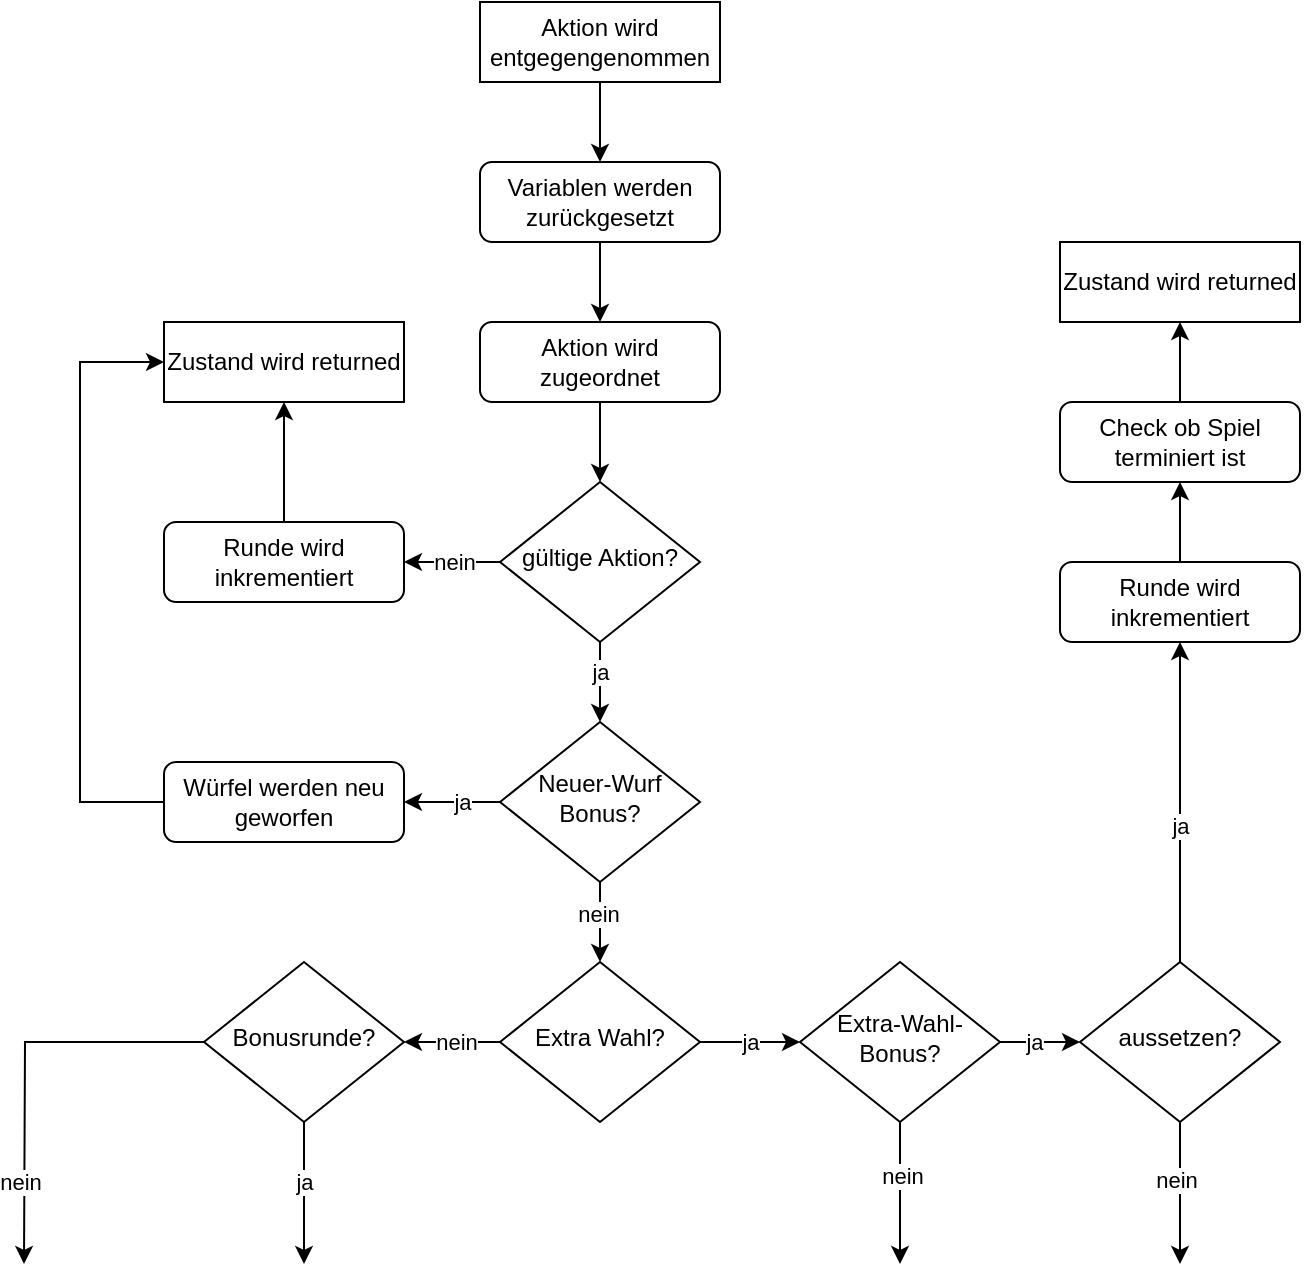 <mxfile version="22.1.4" type="device">
  <diagram id="C5RBs43oDa-KdzZeNtuy" name="Page-1">
    <mxGraphModel dx="1426" dy="797" grid="1" gridSize="10" guides="1" tooltips="1" connect="1" arrows="1" fold="1" page="1" pageScale="1" pageWidth="827" pageHeight="1169" math="0" shadow="0">
      <root>
        <mxCell id="WIyWlLk6GJQsqaUBKTNV-0" />
        <mxCell id="WIyWlLk6GJQsqaUBKTNV-1" parent="WIyWlLk6GJQsqaUBKTNV-0" />
        <mxCell id="wQBncykb8mncGLTDzhFL-85" style="edgeStyle=orthogonalEdgeStyle;rounded=0;orthogonalLoop=1;jettySize=auto;html=1;entryX=0.5;entryY=0;entryDx=0;entryDy=0;" parent="WIyWlLk6GJQsqaUBKTNV-1" source="wQBncykb8mncGLTDzhFL-16" target="wQBncykb8mncGLTDzhFL-22" edge="1">
          <mxGeometry relative="1" as="geometry" />
        </mxCell>
        <mxCell id="wQBncykb8mncGLTDzhFL-16" value="Aktion wird zugeordnet" style="rounded=1;whiteSpace=wrap;html=1;fontSize=12;glass=0;strokeWidth=1;shadow=0;" parent="WIyWlLk6GJQsqaUBKTNV-1" vertex="1">
          <mxGeometry x="320" y="200" width="120" height="40" as="geometry" />
        </mxCell>
        <mxCell id="wQBncykb8mncGLTDzhFL-28" style="edgeStyle=orthogonalEdgeStyle;rounded=0;orthogonalLoop=1;jettySize=auto;html=1;entryX=0.5;entryY=0;entryDx=0;entryDy=0;" parent="WIyWlLk6GJQsqaUBKTNV-1" source="wQBncykb8mncGLTDzhFL-17" target="wQBncykb8mncGLTDzhFL-16" edge="1">
          <mxGeometry relative="1" as="geometry" />
        </mxCell>
        <mxCell id="wQBncykb8mncGLTDzhFL-17" value="Variablen werden zurückgesetzt" style="rounded=1;whiteSpace=wrap;html=1;fontSize=12;glass=0;strokeWidth=1;shadow=0;" parent="WIyWlLk6GJQsqaUBKTNV-1" vertex="1">
          <mxGeometry x="320" y="120" width="120" height="40" as="geometry" />
        </mxCell>
        <mxCell id="wQBncykb8mncGLTDzhFL-38" style="edgeStyle=orthogonalEdgeStyle;rounded=0;orthogonalLoop=1;jettySize=auto;html=1;" parent="WIyWlLk6GJQsqaUBKTNV-1" source="wQBncykb8mncGLTDzhFL-18" edge="1">
          <mxGeometry relative="1" as="geometry">
            <mxPoint x="530" y="671" as="targetPoint" />
          </mxGeometry>
        </mxCell>
        <mxCell id="wQBncykb8mncGLTDzhFL-39" value="nein" style="edgeLabel;html=1;align=center;verticalAlign=middle;resizable=0;points=[];" parent="wQBncykb8mncGLTDzhFL-38" vertex="1" connectable="0">
          <mxGeometry x="-0.25" y="1" relative="1" as="geometry">
            <mxPoint as="offset" />
          </mxGeometry>
        </mxCell>
        <mxCell id="wQBncykb8mncGLTDzhFL-105" style="edgeStyle=orthogonalEdgeStyle;rounded=0;orthogonalLoop=1;jettySize=auto;html=1;" parent="WIyWlLk6GJQsqaUBKTNV-1" source="wQBncykb8mncGLTDzhFL-18" target="wQBncykb8mncGLTDzhFL-21" edge="1">
          <mxGeometry relative="1" as="geometry" />
        </mxCell>
        <mxCell id="wQBncykb8mncGLTDzhFL-160" value="ja" style="edgeLabel;html=1;align=center;verticalAlign=middle;resizable=0;points=[];" parent="wQBncykb8mncGLTDzhFL-105" vertex="1" connectable="0">
          <mxGeometry x="-0.15" y="-3" relative="1" as="geometry">
            <mxPoint y="-3" as="offset" />
          </mxGeometry>
        </mxCell>
        <mxCell id="wQBncykb8mncGLTDzhFL-18" value="Extra-Wahl-Bonus?" style="rhombus;whiteSpace=wrap;html=1;shadow=0;fontFamily=Helvetica;fontSize=12;align=center;strokeWidth=1;spacing=6;spacingTop=-4;" parent="WIyWlLk6GJQsqaUBKTNV-1" vertex="1">
          <mxGeometry x="480" y="520" width="100" height="80" as="geometry" />
        </mxCell>
        <mxCell id="wQBncykb8mncGLTDzhFL-106" style="edgeStyle=orthogonalEdgeStyle;rounded=0;orthogonalLoop=1;jettySize=auto;html=1;" parent="WIyWlLk6GJQsqaUBKTNV-1" source="wQBncykb8mncGLTDzhFL-21" edge="1">
          <mxGeometry relative="1" as="geometry">
            <mxPoint x="670" y="671" as="targetPoint" />
          </mxGeometry>
        </mxCell>
        <mxCell id="wQBncykb8mncGLTDzhFL-107" value="nein" style="edgeLabel;html=1;align=center;verticalAlign=middle;resizable=0;points=[];" parent="wQBncykb8mncGLTDzhFL-106" vertex="1" connectable="0">
          <mxGeometry x="-0.183" y="-2" relative="1" as="geometry">
            <mxPoint as="offset" />
          </mxGeometry>
        </mxCell>
        <mxCell id="wQBncykb8mncGLTDzhFL-108" style="edgeStyle=orthogonalEdgeStyle;rounded=0;orthogonalLoop=1;jettySize=auto;html=1;" parent="WIyWlLk6GJQsqaUBKTNV-1" source="wQBncykb8mncGLTDzhFL-21" target="wQBncykb8mncGLTDzhFL-57" edge="1">
          <mxGeometry relative="1" as="geometry" />
        </mxCell>
        <mxCell id="wQBncykb8mncGLTDzhFL-109" value="ja" style="edgeLabel;html=1;align=center;verticalAlign=middle;resizable=0;points=[];" parent="wQBncykb8mncGLTDzhFL-108" vertex="1" connectable="0">
          <mxGeometry x="-0.148" y="-2" relative="1" as="geometry">
            <mxPoint x="-2" as="offset" />
          </mxGeometry>
        </mxCell>
        <mxCell id="wQBncykb8mncGLTDzhFL-21" value="aussetzen?" style="rhombus;whiteSpace=wrap;html=1;shadow=0;fontFamily=Helvetica;fontSize=12;align=center;strokeWidth=1;spacing=6;spacingTop=-4;" parent="WIyWlLk6GJQsqaUBKTNV-1" vertex="1">
          <mxGeometry x="620" y="520" width="100" height="80" as="geometry" />
        </mxCell>
        <mxCell id="wQBncykb8mncGLTDzhFL-89" style="edgeStyle=orthogonalEdgeStyle;rounded=0;orthogonalLoop=1;jettySize=auto;html=1;" parent="WIyWlLk6GJQsqaUBKTNV-1" source="wQBncykb8mncGLTDzhFL-22" target="wQBncykb8mncGLTDzhFL-58" edge="1">
          <mxGeometry relative="1" as="geometry" />
        </mxCell>
        <mxCell id="wQBncykb8mncGLTDzhFL-90" value="nein" style="edgeLabel;html=1;align=center;verticalAlign=middle;resizable=0;points=[];" parent="wQBncykb8mncGLTDzhFL-89" vertex="1" connectable="0">
          <mxGeometry x="-0.04" relative="1" as="geometry">
            <mxPoint as="offset" />
          </mxGeometry>
        </mxCell>
        <mxCell id="wQBncykb8mncGLTDzhFL-135" style="edgeStyle=orthogonalEdgeStyle;rounded=0;orthogonalLoop=1;jettySize=auto;html=1;entryX=0.5;entryY=0;entryDx=0;entryDy=0;" parent="WIyWlLk6GJQsqaUBKTNV-1" source="wQBncykb8mncGLTDzhFL-22" target="wQBncykb8mncGLTDzhFL-134" edge="1">
          <mxGeometry relative="1" as="geometry" />
        </mxCell>
        <mxCell id="wQBncykb8mncGLTDzhFL-136" value="ja" style="edgeLabel;html=1;align=center;verticalAlign=middle;resizable=0;points=[];" parent="wQBncykb8mncGLTDzhFL-135" vertex="1" connectable="0">
          <mxGeometry x="-0.25" relative="1" as="geometry">
            <mxPoint as="offset" />
          </mxGeometry>
        </mxCell>
        <mxCell id="wQBncykb8mncGLTDzhFL-22" value="gültige Aktion?" style="rhombus;whiteSpace=wrap;html=1;shadow=0;fontFamily=Helvetica;fontSize=12;align=center;strokeWidth=1;spacing=6;spacingTop=-4;" parent="WIyWlLk6GJQsqaUBKTNV-1" vertex="1">
          <mxGeometry x="330" y="280" width="100" height="80" as="geometry" />
        </mxCell>
        <mxCell id="wQBncykb8mncGLTDzhFL-46" style="edgeStyle=orthogonalEdgeStyle;rounded=0;orthogonalLoop=1;jettySize=auto;html=1;" parent="WIyWlLk6GJQsqaUBKTNV-1" source="wQBncykb8mncGLTDzhFL-26" edge="1">
          <mxGeometry relative="1" as="geometry">
            <mxPoint x="232" y="671" as="targetPoint" />
          </mxGeometry>
        </mxCell>
        <mxCell id="wQBncykb8mncGLTDzhFL-161" value="ja" style="edgeLabel;html=1;align=center;verticalAlign=middle;resizable=0;points=[];" parent="wQBncykb8mncGLTDzhFL-46" vertex="1" connectable="0">
          <mxGeometry x="-0.157" y="-2" relative="1" as="geometry">
            <mxPoint x="2" as="offset" />
          </mxGeometry>
        </mxCell>
        <mxCell id="wQBncykb8mncGLTDzhFL-47" style="edgeStyle=orthogonalEdgeStyle;rounded=0;orthogonalLoop=1;jettySize=auto;html=1;" parent="WIyWlLk6GJQsqaUBKTNV-1" source="wQBncykb8mncGLTDzhFL-26" edge="1">
          <mxGeometry relative="1" as="geometry">
            <mxPoint x="92" y="671" as="targetPoint" />
          </mxGeometry>
        </mxCell>
        <mxCell id="wQBncykb8mncGLTDzhFL-163" value="nein" style="edgeLabel;html=1;align=center;verticalAlign=middle;resizable=0;points=[];" parent="wQBncykb8mncGLTDzhFL-47" vertex="1" connectable="0">
          <mxGeometry x="0.591" y="-2" relative="1" as="geometry">
            <mxPoint as="offset" />
          </mxGeometry>
        </mxCell>
        <mxCell id="wQBncykb8mncGLTDzhFL-26" value="Bonusrunde?" style="rhombus;whiteSpace=wrap;html=1;shadow=0;fontFamily=Helvetica;fontSize=12;align=center;strokeWidth=1;spacing=6;spacingTop=-4;" parent="WIyWlLk6GJQsqaUBKTNV-1" vertex="1">
          <mxGeometry x="182" y="520" width="100" height="80" as="geometry" />
        </mxCell>
        <mxCell id="wQBncykb8mncGLTDzhFL-31" style="edgeStyle=orthogonalEdgeStyle;rounded=0;orthogonalLoop=1;jettySize=auto;html=1;exitX=1;exitY=0.5;exitDx=0;exitDy=0;entryX=0;entryY=0.5;entryDx=0;entryDy=0;" parent="WIyWlLk6GJQsqaUBKTNV-1" source="wQBncykb8mncGLTDzhFL-27" target="wQBncykb8mncGLTDzhFL-18" edge="1">
          <mxGeometry relative="1" as="geometry" />
        </mxCell>
        <mxCell id="wQBncykb8mncGLTDzhFL-33" value="ja" style="edgeLabel;html=1;align=center;verticalAlign=middle;resizable=0;points=[];" parent="wQBncykb8mncGLTDzhFL-31" vertex="1" connectable="0">
          <mxGeometry x="-0.044" y="1" relative="1" as="geometry">
            <mxPoint x="1" y="1" as="offset" />
          </mxGeometry>
        </mxCell>
        <mxCell id="wQBncykb8mncGLTDzhFL-32" style="edgeStyle=orthogonalEdgeStyle;rounded=0;orthogonalLoop=1;jettySize=auto;html=1;exitX=0;exitY=0.5;exitDx=0;exitDy=0;entryX=1;entryY=0.5;entryDx=0;entryDy=0;" parent="WIyWlLk6GJQsqaUBKTNV-1" source="wQBncykb8mncGLTDzhFL-27" target="wQBncykb8mncGLTDzhFL-26" edge="1">
          <mxGeometry relative="1" as="geometry" />
        </mxCell>
        <mxCell id="wQBncykb8mncGLTDzhFL-34" value="nein" style="edgeLabel;html=1;align=center;verticalAlign=middle;resizable=0;points=[];" parent="wQBncykb8mncGLTDzhFL-32" vertex="1" connectable="0">
          <mxGeometry x="-0.178" y="-1" relative="1" as="geometry">
            <mxPoint x="-3" y="1" as="offset" />
          </mxGeometry>
        </mxCell>
        <mxCell id="wQBncykb8mncGLTDzhFL-27" value="Extra Wahl?" style="rhombus;whiteSpace=wrap;html=1;shadow=0;fontFamily=Helvetica;fontSize=12;align=center;strokeWidth=1;spacing=6;spacingTop=-4;" parent="WIyWlLk6GJQsqaUBKTNV-1" vertex="1">
          <mxGeometry x="330" y="520" width="100" height="80" as="geometry" />
        </mxCell>
        <mxCell id="AvJyN8imwYsC9UIC00U6-3" style="edgeStyle=orthogonalEdgeStyle;rounded=0;orthogonalLoop=1;jettySize=auto;html=1;" edge="1" parent="WIyWlLk6GJQsqaUBKTNV-1" source="wQBncykb8mncGLTDzhFL-57" target="AvJyN8imwYsC9UIC00U6-1">
          <mxGeometry relative="1" as="geometry" />
        </mxCell>
        <mxCell id="wQBncykb8mncGLTDzhFL-57" value="Runde wird inkrementiert" style="rounded=1;whiteSpace=wrap;html=1;fontSize=12;glass=0;strokeWidth=1;shadow=0;" parent="WIyWlLk6GJQsqaUBKTNV-1" vertex="1">
          <mxGeometry x="610" y="320" width="120" height="40" as="geometry" />
        </mxCell>
        <mxCell id="wQBncykb8mncGLTDzhFL-96" style="edgeStyle=orthogonalEdgeStyle;rounded=0;orthogonalLoop=1;jettySize=auto;html=1;entryX=0.5;entryY=1;entryDx=0;entryDy=0;" parent="WIyWlLk6GJQsqaUBKTNV-1" source="wQBncykb8mncGLTDzhFL-58" target="wQBncykb8mncGLTDzhFL-95" edge="1">
          <mxGeometry relative="1" as="geometry" />
        </mxCell>
        <mxCell id="wQBncykb8mncGLTDzhFL-58" value="Runde wird inkrementiert" style="rounded=1;whiteSpace=wrap;html=1;fontSize=12;glass=0;strokeWidth=1;shadow=0;" parent="WIyWlLk6GJQsqaUBKTNV-1" vertex="1">
          <mxGeometry x="162" y="300" width="120" height="40" as="geometry" />
        </mxCell>
        <mxCell id="wQBncykb8mncGLTDzhFL-93" style="edgeStyle=orthogonalEdgeStyle;rounded=0;orthogonalLoop=1;jettySize=auto;html=1;entryX=0.5;entryY=0;entryDx=0;entryDy=0;" parent="WIyWlLk6GJQsqaUBKTNV-1" source="wQBncykb8mncGLTDzhFL-92" target="wQBncykb8mncGLTDzhFL-17" edge="1">
          <mxGeometry relative="1" as="geometry" />
        </mxCell>
        <mxCell id="wQBncykb8mncGLTDzhFL-92" value="Aktion wird entgegengenommen" style="rounded=0;whiteSpace=wrap;html=1;" parent="WIyWlLk6GJQsqaUBKTNV-1" vertex="1">
          <mxGeometry x="320" y="40" width="120" height="40" as="geometry" />
        </mxCell>
        <mxCell id="wQBncykb8mncGLTDzhFL-95" value="Zustand wird returned" style="rounded=0;whiteSpace=wrap;html=1;" parent="WIyWlLk6GJQsqaUBKTNV-1" vertex="1">
          <mxGeometry x="162" y="200" width="120" height="40" as="geometry" />
        </mxCell>
        <mxCell id="wQBncykb8mncGLTDzhFL-111" value="Zustand wird returned" style="rounded=0;whiteSpace=wrap;html=1;" parent="WIyWlLk6GJQsqaUBKTNV-1" vertex="1">
          <mxGeometry x="610" y="160" width="120" height="40" as="geometry" />
        </mxCell>
        <mxCell id="wQBncykb8mncGLTDzhFL-137" style="edgeStyle=orthogonalEdgeStyle;rounded=0;orthogonalLoop=1;jettySize=auto;html=1;" parent="WIyWlLk6GJQsqaUBKTNV-1" source="wQBncykb8mncGLTDzhFL-134" target="wQBncykb8mncGLTDzhFL-27" edge="1">
          <mxGeometry relative="1" as="geometry" />
        </mxCell>
        <mxCell id="wQBncykb8mncGLTDzhFL-138" value="nein" style="edgeLabel;html=1;align=center;verticalAlign=middle;resizable=0;points=[];" parent="wQBncykb8mncGLTDzhFL-137" vertex="1" connectable="0">
          <mxGeometry x="-0.2" y="-1" relative="1" as="geometry">
            <mxPoint as="offset" />
          </mxGeometry>
        </mxCell>
        <mxCell id="wQBncykb8mncGLTDzhFL-140" style="edgeStyle=orthogonalEdgeStyle;rounded=0;orthogonalLoop=1;jettySize=auto;html=1;" parent="WIyWlLk6GJQsqaUBKTNV-1" source="wQBncykb8mncGLTDzhFL-134" target="wQBncykb8mncGLTDzhFL-139" edge="1">
          <mxGeometry relative="1" as="geometry" />
        </mxCell>
        <mxCell id="wQBncykb8mncGLTDzhFL-142" value="ja" style="edgeLabel;html=1;align=center;verticalAlign=middle;resizable=0;points=[];" parent="wQBncykb8mncGLTDzhFL-140" vertex="1" connectable="0">
          <mxGeometry x="-0.208" relative="1" as="geometry">
            <mxPoint as="offset" />
          </mxGeometry>
        </mxCell>
        <mxCell id="wQBncykb8mncGLTDzhFL-134" value="Neuer-Wurf Bonus?" style="rhombus;whiteSpace=wrap;html=1;shadow=0;fontFamily=Helvetica;fontSize=12;align=center;strokeWidth=1;spacing=6;spacingTop=-4;" parent="WIyWlLk6GJQsqaUBKTNV-1" vertex="1">
          <mxGeometry x="330" y="400" width="100" height="80" as="geometry" />
        </mxCell>
        <mxCell id="wQBncykb8mncGLTDzhFL-141" style="edgeStyle=orthogonalEdgeStyle;rounded=0;orthogonalLoop=1;jettySize=auto;html=1;entryX=0;entryY=0.5;entryDx=0;entryDy=0;" parent="WIyWlLk6GJQsqaUBKTNV-1" source="wQBncykb8mncGLTDzhFL-139" target="wQBncykb8mncGLTDzhFL-95" edge="1">
          <mxGeometry relative="1" as="geometry">
            <Array as="points">
              <mxPoint x="120" y="440" />
              <mxPoint x="120" y="220" />
            </Array>
          </mxGeometry>
        </mxCell>
        <mxCell id="wQBncykb8mncGLTDzhFL-139" value="Würfel werden neu geworfen" style="rounded=1;whiteSpace=wrap;html=1;fontSize=12;glass=0;strokeWidth=1;shadow=0;" parent="WIyWlLk6GJQsqaUBKTNV-1" vertex="1">
          <mxGeometry x="162" y="420" width="120" height="40" as="geometry" />
        </mxCell>
        <mxCell id="AvJyN8imwYsC9UIC00U6-2" style="edgeStyle=orthogonalEdgeStyle;rounded=0;orthogonalLoop=1;jettySize=auto;html=1;entryX=0.5;entryY=1;entryDx=0;entryDy=0;" edge="1" parent="WIyWlLk6GJQsqaUBKTNV-1" source="AvJyN8imwYsC9UIC00U6-1" target="wQBncykb8mncGLTDzhFL-111">
          <mxGeometry relative="1" as="geometry" />
        </mxCell>
        <mxCell id="AvJyN8imwYsC9UIC00U6-1" value="Check ob Spiel terminiert ist" style="rounded=1;whiteSpace=wrap;html=1;fontSize=12;glass=0;strokeWidth=1;shadow=0;" vertex="1" parent="WIyWlLk6GJQsqaUBKTNV-1">
          <mxGeometry x="610" y="240" width="120" height="40" as="geometry" />
        </mxCell>
      </root>
    </mxGraphModel>
  </diagram>
</mxfile>
